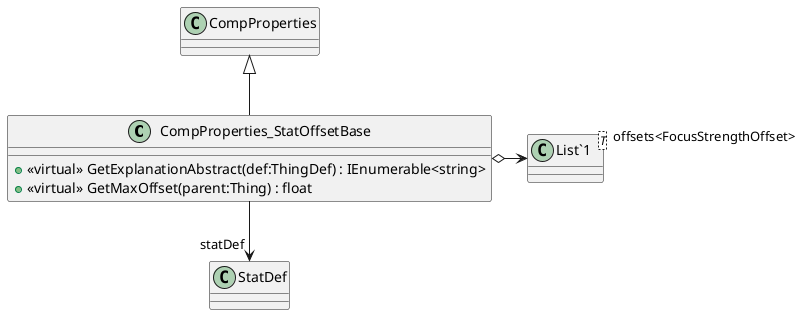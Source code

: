@startuml
class CompProperties_StatOffsetBase {
    + <<virtual>> GetExplanationAbstract(def:ThingDef) : IEnumerable<string>
    + <<virtual>> GetMaxOffset(parent:Thing) : float
}
class "List`1"<T> {
}
CompProperties <|-- CompProperties_StatOffsetBase
CompProperties_StatOffsetBase --> "statDef" StatDef
CompProperties_StatOffsetBase o-> "offsets<FocusStrengthOffset>" "List`1"
@enduml
